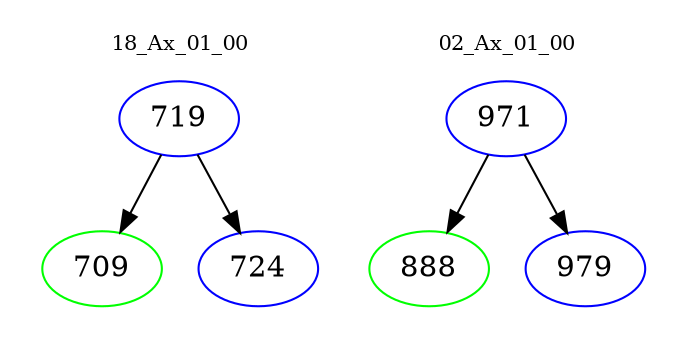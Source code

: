 digraph{
subgraph cluster_0 {
color = white
label = "18_Ax_01_00";
fontsize=10;
T0_719 [label="719", color="blue"]
T0_719 -> T0_709 [color="black"]
T0_709 [label="709", color="green"]
T0_719 -> T0_724 [color="black"]
T0_724 [label="724", color="blue"]
}
subgraph cluster_1 {
color = white
label = "02_Ax_01_00";
fontsize=10;
T1_971 [label="971", color="blue"]
T1_971 -> T1_888 [color="black"]
T1_888 [label="888", color="green"]
T1_971 -> T1_979 [color="black"]
T1_979 [label="979", color="blue"]
}
}
